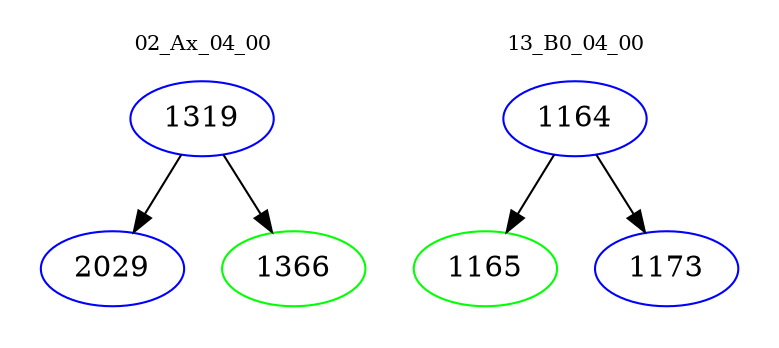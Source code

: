 digraph{
subgraph cluster_0 {
color = white
label = "02_Ax_04_00";
fontsize=10;
T0_1319 [label="1319", color="blue"]
T0_1319 -> T0_2029 [color="black"]
T0_2029 [label="2029", color="blue"]
T0_1319 -> T0_1366 [color="black"]
T0_1366 [label="1366", color="green"]
}
subgraph cluster_1 {
color = white
label = "13_B0_04_00";
fontsize=10;
T1_1164 [label="1164", color="blue"]
T1_1164 -> T1_1165 [color="black"]
T1_1165 [label="1165", color="green"]
T1_1164 -> T1_1173 [color="black"]
T1_1173 [label="1173", color="blue"]
}
}
